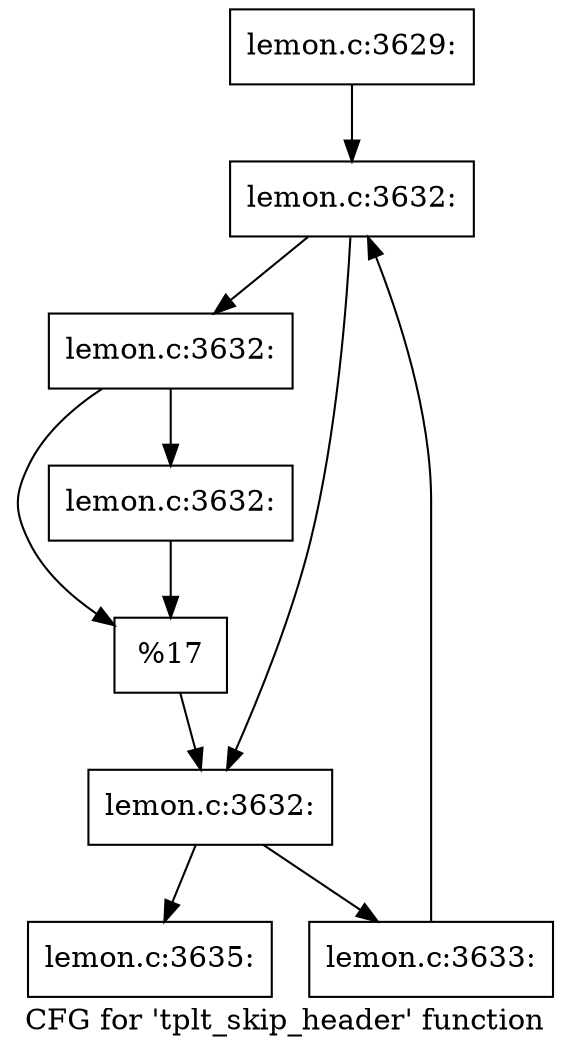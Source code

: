 digraph "CFG for 'tplt_skip_header' function" {
	label="CFG for 'tplt_skip_header' function";

	Node0x5625654b3220 [shape=record,label="{lemon.c:3629:}"];
	Node0x5625654b3220 -> Node0x5625654bb140;
	Node0x5625654bb140 [shape=record,label="{lemon.c:3632:}"];
	Node0x5625654bb140 -> Node0x5625654bb290;
	Node0x5625654bb140 -> Node0x5625654bb240;
	Node0x5625654bb290 [shape=record,label="{lemon.c:3632:}"];
	Node0x5625654bb290 -> Node0x5625654bb790;
	Node0x5625654bb290 -> Node0x5625654bb7e0;
	Node0x5625654bb7e0 [shape=record,label="{lemon.c:3632:}"];
	Node0x5625654bb7e0 -> Node0x5625654bb790;
	Node0x5625654bb790 [shape=record,label="{%17}"];
	Node0x5625654bb790 -> Node0x5625654bb240;
	Node0x5625654bb240 [shape=record,label="{lemon.c:3632:}"];
	Node0x5625654bb240 -> Node0x5625654bc0f0;
	Node0x5625654bb240 -> Node0x5625654bb1c0;
	Node0x5625654bc0f0 [shape=record,label="{lemon.c:3633:}"];
	Node0x5625654bc0f0 -> Node0x5625654bb140;
	Node0x5625654bb1c0 [shape=record,label="{lemon.c:3635:}"];
}
